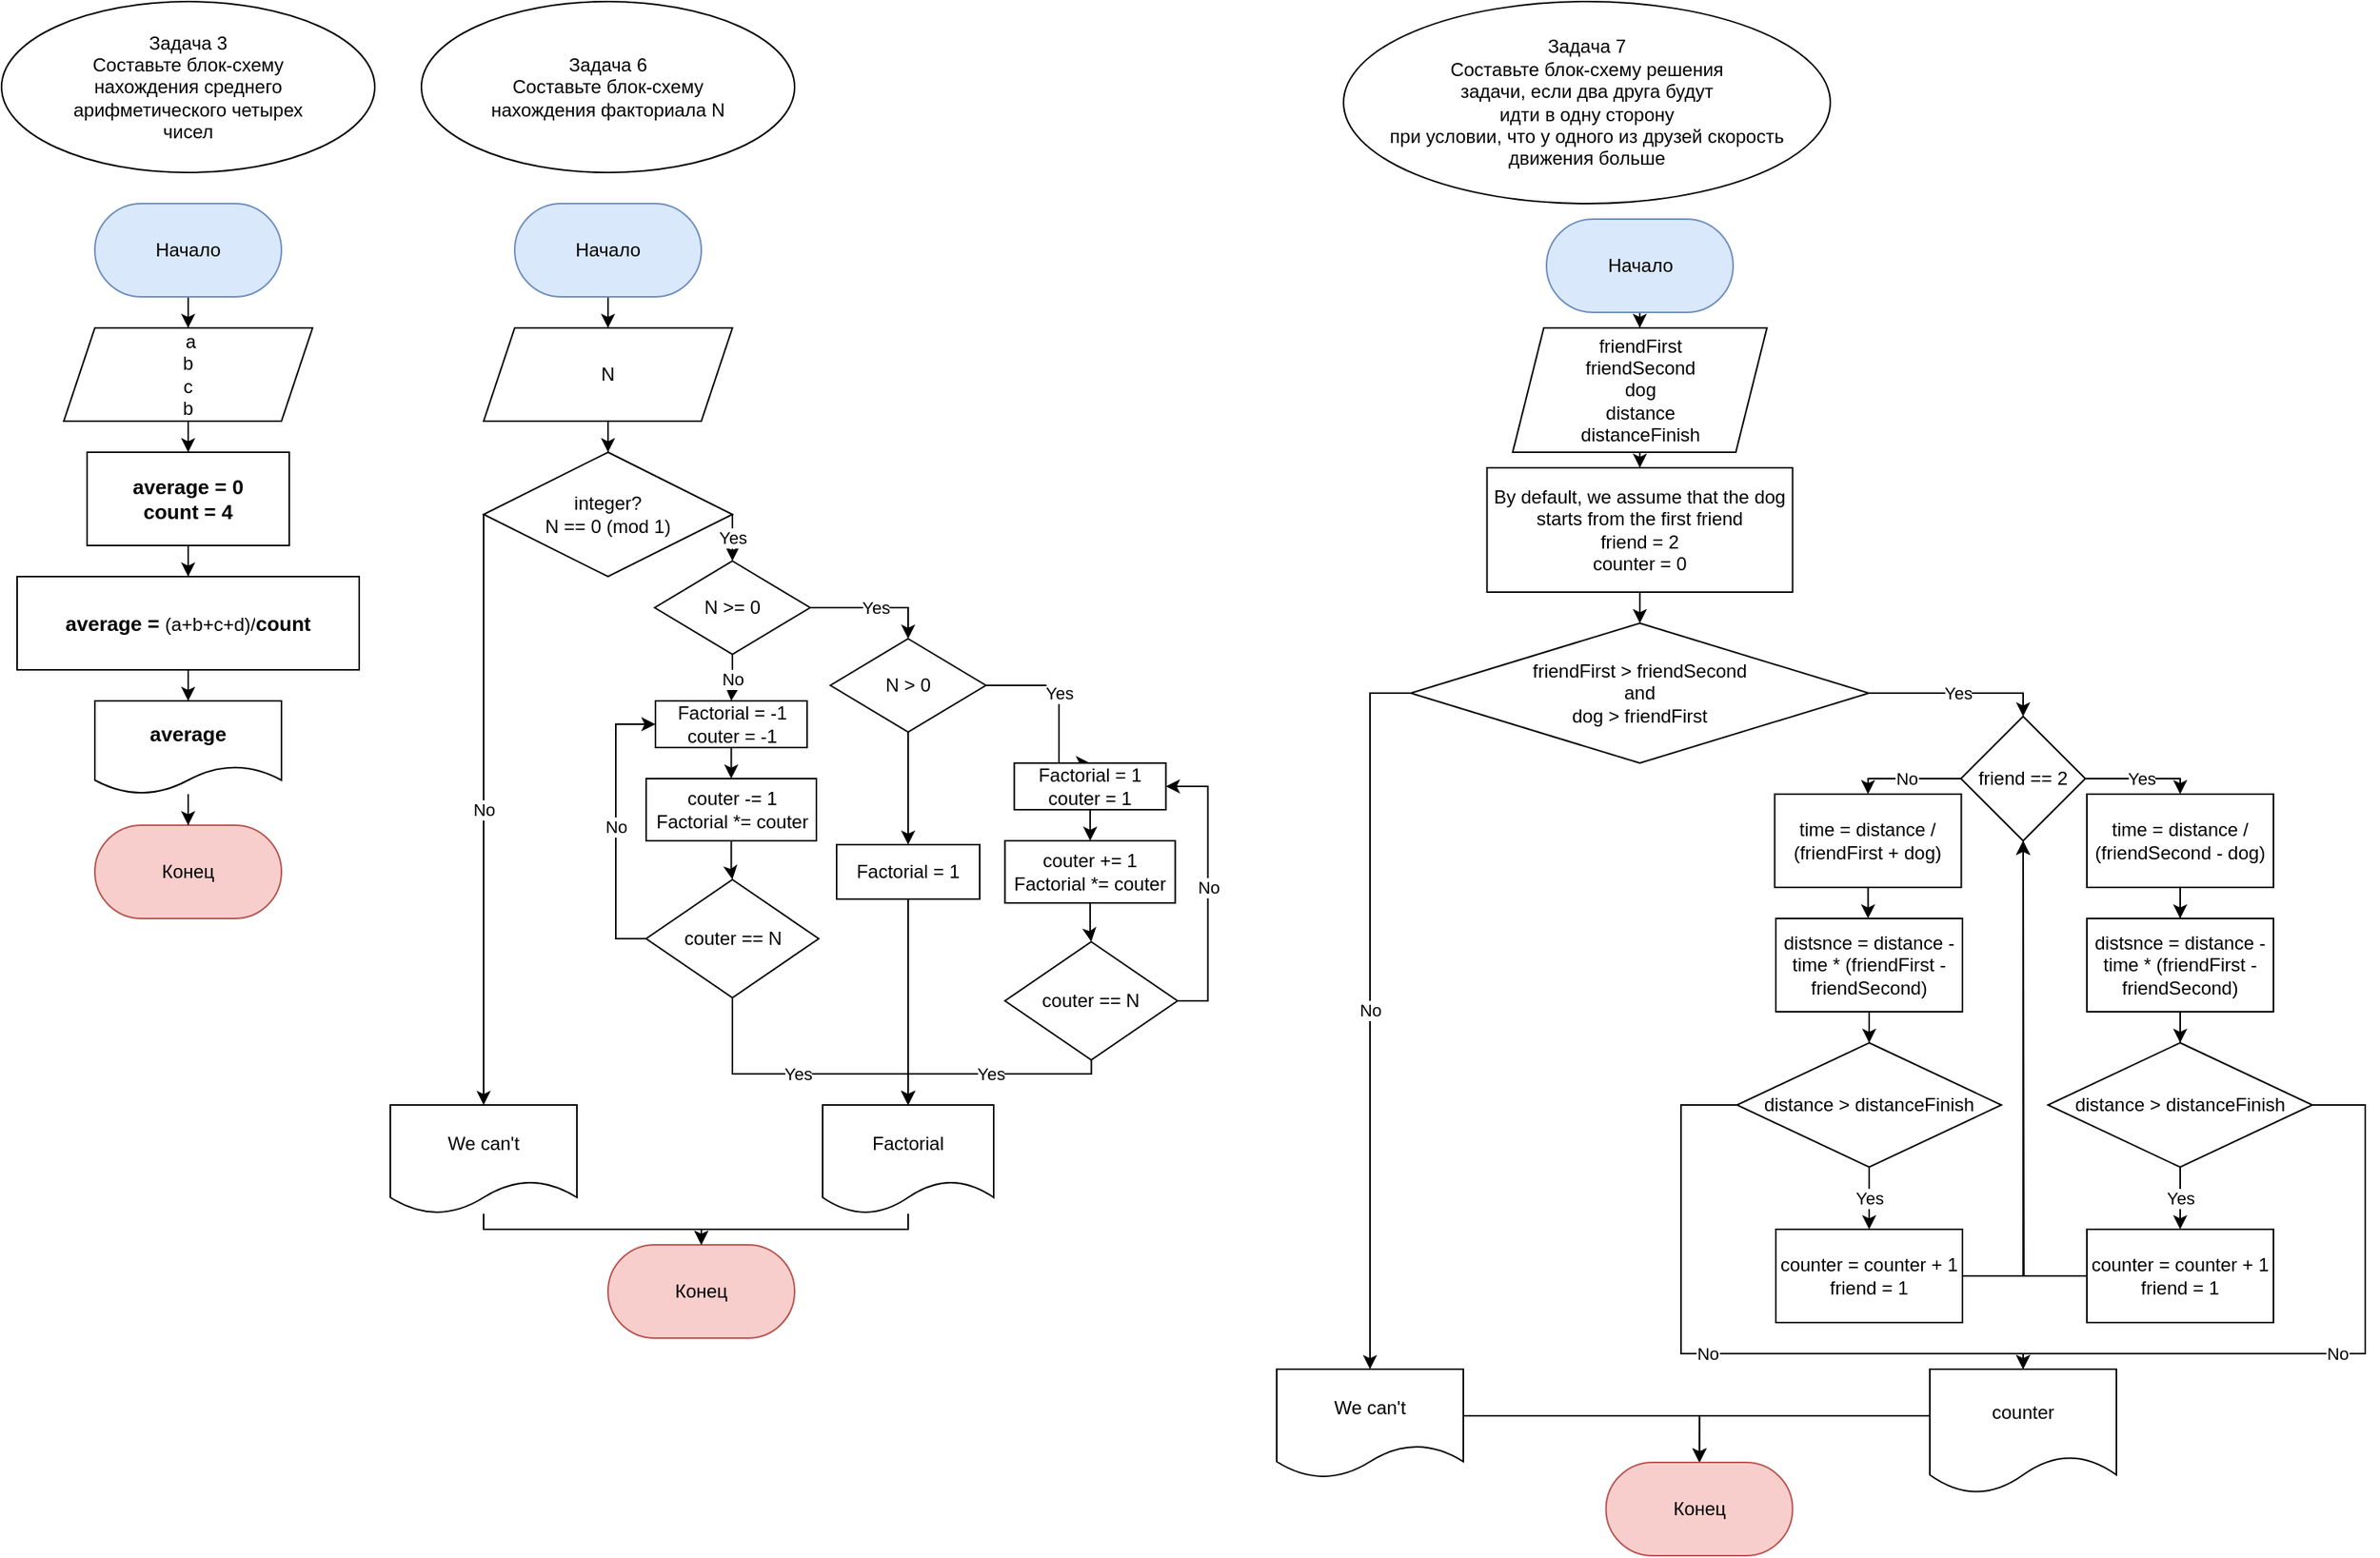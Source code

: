<mxfile version="18.2.1" type="device"><diagram id="B_TbxlwOUOZ5AtqlH3cD" name="Page-1"><mxGraphModel dx="1278" dy="539" grid="1" gridSize="10" guides="1" tooltips="1" connect="1" arrows="1" fold="1" page="1" pageScale="1" pageWidth="827" pageHeight="1169" math="0" shadow="0"><root><mxCell id="0"/><mxCell id="1" parent="0"/><mxCell id="JTLmdK84POoHQ8tzPl-W-29" value="Yes" style="edgeStyle=orthogonalEdgeStyle;rounded=0;orthogonalLoop=1;jettySize=auto;html=1;entryX=0.5;entryY=0;entryDx=0;entryDy=0;" parent="1" source="A8K76LkRxokqwqhplVGq-63" target="JTLmdK84POoHQ8tzPl-W-27" edge="1"><mxGeometry relative="1" as="geometry"><Array as="points"><mxPoint x="510" y="370"/><mxPoint x="510" y="370"/></Array></mxGeometry></mxCell><mxCell id="JTLmdK84POoHQ8tzPl-W-33" value="No" style="edgeStyle=orthogonalEdgeStyle;rounded=0;orthogonalLoop=1;jettySize=auto;html=1;entryX=0.5;entryY=0;entryDx=0;entryDy=0;" parent="1" source="A8K76LkRxokqwqhplVGq-63" target="JTLmdK84POoHQ8tzPl-W-22" edge="1"><mxGeometry relative="1" as="geometry"><Array as="points"><mxPoint x="350" y="400"/><mxPoint x="350" y="400"/></Array></mxGeometry></mxCell><mxCell id="A8K76LkRxokqwqhplVGq-63" value="integer?&lt;br&gt;N == 0 (mod 1)" style="rhombus;whiteSpace=wrap;html=1;" parent="1" vertex="1"><mxGeometry x="350" y="300" width="160" height="80" as="geometry"/></mxCell><mxCell id="JTLmdK84POoHQ8tzPl-W-1" value="Задача 3&lt;br&gt;Составьте блок-схему &lt;br&gt;нахождения среднего &lt;br&gt;арифметического четырех &lt;br&gt;чисел" style="ellipse;whiteSpace=wrap;html=1;" parent="1" vertex="1"><mxGeometry x="40" y="10" width="240" height="110" as="geometry"/></mxCell><mxCell id="JTLmdK84POoHQ8tzPl-W-4" style="edgeStyle=orthogonalEdgeStyle;rounded=0;orthogonalLoop=1;jettySize=auto;html=1;entryX=0.5;entryY=0;entryDx=0;entryDy=0;" parent="1" source="JTLmdK84POoHQ8tzPl-W-2" target="JTLmdK84POoHQ8tzPl-W-3" edge="1"><mxGeometry relative="1" as="geometry"/></mxCell><mxCell id="JTLmdK84POoHQ8tzPl-W-2" value="Начало" style="rounded=1;whiteSpace=wrap;html=1;arcSize=50;fillColor=#dae8fc;strokeColor=#6c8ebf;" parent="1" vertex="1"><mxGeometry x="100" y="140" width="120" height="60" as="geometry"/></mxCell><mxCell id="JTLmdK84POoHQ8tzPl-W-8" style="edgeStyle=orthogonalEdgeStyle;rounded=0;orthogonalLoop=1;jettySize=auto;html=1;entryX=0.5;entryY=0;entryDx=0;entryDy=0;" parent="1" source="JTLmdK84POoHQ8tzPl-W-3" target="JTLmdK84POoHQ8tzPl-W-7" edge="1"><mxGeometry relative="1" as="geometry"/></mxCell><mxCell id="JTLmdK84POoHQ8tzPl-W-3" value="&amp;nbsp;a&lt;br&gt;b&lt;br&gt;с&lt;br&gt;b" style="shape=parallelogram;perimeter=parallelogramPerimeter;whiteSpace=wrap;html=1;fixedSize=1;" parent="1" vertex="1"><mxGeometry x="80" y="220" width="160" height="60" as="geometry"/></mxCell><mxCell id="JTLmdK84POoHQ8tzPl-W-13" style="edgeStyle=orthogonalEdgeStyle;rounded=0;orthogonalLoop=1;jettySize=auto;html=1;entryX=0.5;entryY=0;entryDx=0;entryDy=0;" parent="1" source="JTLmdK84POoHQ8tzPl-W-5" target="JTLmdK84POoHQ8tzPl-W-11" edge="1"><mxGeometry relative="1" as="geometry"/></mxCell><mxCell id="JTLmdK84POoHQ8tzPl-W-5" value="&lt;strong style=&quot;font-family: Arial; font-size: 13px; text-align: start; background-color: rgb(255, 255, 255);&quot;&gt;average =&amp;nbsp;&lt;/strong&gt;(a+b+c+d)/&lt;strong style=&quot;font-family: Arial; font-size: 13px; text-align: start; background-color: rgb(255, 255, 255);&quot;&gt;count&lt;/strong&gt;" style="rounded=0;whiteSpace=wrap;html=1;" parent="1" vertex="1"><mxGeometry x="50" y="380" width="220" height="60" as="geometry"/></mxCell><mxCell id="JTLmdK84POoHQ8tzPl-W-9" style="edgeStyle=orthogonalEdgeStyle;rounded=0;orthogonalLoop=1;jettySize=auto;html=1;entryX=0.5;entryY=0;entryDx=0;entryDy=0;" parent="1" source="JTLmdK84POoHQ8tzPl-W-7" target="JTLmdK84POoHQ8tzPl-W-5" edge="1"><mxGeometry relative="1" as="geometry"/></mxCell><mxCell id="JTLmdK84POoHQ8tzPl-W-7" value="&lt;strong style=&quot;font-family: Arial; font-size: 13px; text-align: start; background-color: rgb(255, 255, 255);&quot;&gt;average = 0&lt;br&gt;count = 4&lt;br&gt;&lt;/strong&gt;" style="rounded=0;whiteSpace=wrap;html=1;" parent="1" vertex="1"><mxGeometry x="95" y="300" width="130" height="60" as="geometry"/></mxCell><mxCell id="JTLmdK84POoHQ8tzPl-W-10" value="Конец" style="rounded=1;whiteSpace=wrap;html=1;arcSize=50;fillColor=#f8cecc;strokeColor=#b85450;" parent="1" vertex="1"><mxGeometry x="100" y="540" width="120" height="60" as="geometry"/></mxCell><mxCell id="JTLmdK84POoHQ8tzPl-W-12" style="edgeStyle=orthogonalEdgeStyle;rounded=0;orthogonalLoop=1;jettySize=auto;html=1;" parent="1" source="JTLmdK84POoHQ8tzPl-W-11" target="JTLmdK84POoHQ8tzPl-W-10" edge="1"><mxGeometry relative="1" as="geometry"/></mxCell><mxCell id="JTLmdK84POoHQ8tzPl-W-11" value="&lt;strong style=&quot;font-family: Arial; font-size: 13px; text-align: start; background-color: rgb(255, 255, 255);&quot;&gt;average&lt;/strong&gt;" style="shape=document;whiteSpace=wrap;html=1;boundedLbl=1;" parent="1" vertex="1"><mxGeometry x="100" y="460" width="120" height="60" as="geometry"/></mxCell><mxCell id="JTLmdK84POoHQ8tzPl-W-14" value="Задача 6&lt;br&gt;Составьте блок-схему &lt;br/&gt;нахождения факториала N" style="ellipse;whiteSpace=wrap;html=1;" parent="1" vertex="1"><mxGeometry x="310" y="10" width="240" height="110" as="geometry"/></mxCell><mxCell id="JTLmdK84POoHQ8tzPl-W-17" style="edgeStyle=orthogonalEdgeStyle;rounded=0;orthogonalLoop=1;jettySize=auto;html=1;entryX=0.5;entryY=0;entryDx=0;entryDy=0;" parent="1" source="JTLmdK84POoHQ8tzPl-W-15" target="JTLmdK84POoHQ8tzPl-W-16" edge="1"><mxGeometry relative="1" as="geometry"/></mxCell><mxCell id="JTLmdK84POoHQ8tzPl-W-15" value="Начало" style="rounded=1;whiteSpace=wrap;html=1;arcSize=50;fillColor=#dae8fc;strokeColor=#6c8ebf;" parent="1" vertex="1"><mxGeometry x="370" y="140" width="120" height="60" as="geometry"/></mxCell><mxCell id="JTLmdK84POoHQ8tzPl-W-20" style="edgeStyle=orthogonalEdgeStyle;rounded=0;orthogonalLoop=1;jettySize=auto;html=1;entryX=0.5;entryY=0;entryDx=0;entryDy=0;" parent="1" source="JTLmdK84POoHQ8tzPl-W-16" target="A8K76LkRxokqwqhplVGq-63" edge="1"><mxGeometry relative="1" as="geometry"/></mxCell><mxCell id="JTLmdK84POoHQ8tzPl-W-16" value="N" style="shape=parallelogram;perimeter=parallelogramPerimeter;whiteSpace=wrap;html=1;fixedSize=1;" parent="1" vertex="1"><mxGeometry x="350" y="220" width="160" height="60" as="geometry"/></mxCell><mxCell id="JTLmdK84POoHQ8tzPl-W-35" style="edgeStyle=orthogonalEdgeStyle;rounded=0;orthogonalLoop=1;jettySize=auto;html=1;entryX=0.5;entryY=0;entryDx=0;entryDy=0;" parent="1" source="JTLmdK84POoHQ8tzPl-W-18" target="JTLmdK84POoHQ8tzPl-W-34" edge="1"><mxGeometry relative="1" as="geometry"/></mxCell><mxCell id="JTLmdK84POoHQ8tzPl-W-18" value="Factorial = -1&lt;br&gt;couter = -1" style="rounded=0;whiteSpace=wrap;html=1;" parent="1" vertex="1"><mxGeometry x="460.5" y="460" width="97.5" height="30" as="geometry"/></mxCell><mxCell id="JTLmdK84POoHQ8tzPl-W-21" value="Конец" style="rounded=1;whiteSpace=wrap;html=1;arcSize=50;direction=west;fillColor=#f8cecc;strokeColor=#b85450;" parent="1" vertex="1"><mxGeometry x="430" y="810" width="120" height="60" as="geometry"/></mxCell><mxCell id="JTLmdK84POoHQ8tzPl-W-55" style="edgeStyle=orthogonalEdgeStyle;rounded=0;orthogonalLoop=1;jettySize=auto;html=1;entryX=0.5;entryY=1;entryDx=0;entryDy=0;" parent="1" source="JTLmdK84POoHQ8tzPl-W-22" target="JTLmdK84POoHQ8tzPl-W-21" edge="1"><mxGeometry relative="1" as="geometry"><Array as="points"><mxPoint x="350" y="800"/><mxPoint x="490" y="800"/></Array></mxGeometry></mxCell><mxCell id="JTLmdK84POoHQ8tzPl-W-22" value="We can't" style="shape=document;whiteSpace=wrap;html=1;boundedLbl=1;" parent="1" vertex="1"><mxGeometry x="290" y="720" width="120" height="70" as="geometry"/></mxCell><mxCell id="JTLmdK84POoHQ8tzPl-W-28" value="No" style="edgeStyle=orthogonalEdgeStyle;rounded=0;orthogonalLoop=1;jettySize=auto;html=1;entryX=0.5;entryY=0;entryDx=0;entryDy=0;" parent="1" source="JTLmdK84POoHQ8tzPl-W-27" target="JTLmdK84POoHQ8tzPl-W-18" edge="1"><mxGeometry relative="1" as="geometry"/></mxCell><mxCell id="JTLmdK84POoHQ8tzPl-W-31" value="Yes" style="edgeStyle=orthogonalEdgeStyle;rounded=0;orthogonalLoop=1;jettySize=auto;html=1;entryX=0.5;entryY=0;entryDx=0;entryDy=0;" parent="1" source="JTLmdK84POoHQ8tzPl-W-27" target="JTLmdK84POoHQ8tzPl-W-30" edge="1"><mxGeometry relative="1" as="geometry"/></mxCell><mxCell id="JTLmdK84POoHQ8tzPl-W-27" value="N &amp;gt;= 0" style="rhombus;whiteSpace=wrap;html=1;" parent="1" vertex="1"><mxGeometry x="460" y="370" width="100" height="60" as="geometry"/></mxCell><mxCell id="JTLmdK84POoHQ8tzPl-W-52" style="edgeStyle=orthogonalEdgeStyle;rounded=0;orthogonalLoop=1;jettySize=auto;html=1;entryX=0.5;entryY=0;entryDx=0;entryDy=0;" parent="1" source="JTLmdK84POoHQ8tzPl-W-30" target="JTLmdK84POoHQ8tzPl-W-45" edge="1"><mxGeometry relative="1" as="geometry"><Array as="points"><mxPoint x="720" y="450"/></Array></mxGeometry></mxCell><mxCell id="JTLmdK84POoHQ8tzPl-W-53" value="Yes" style="edgeLabel;html=1;align=center;verticalAlign=middle;resizable=0;points=[];" parent="JTLmdK84POoHQ8tzPl-W-52" vertex="1" connectable="0"><mxGeometry x="-0.115" relative="1" as="geometry"><mxPoint as="offset"/></mxGeometry></mxCell><mxCell id="JTLmdK84POoHQ8tzPl-W-60" style="edgeStyle=orthogonalEdgeStyle;rounded=0;orthogonalLoop=1;jettySize=auto;html=1;entryX=0.5;entryY=0;entryDx=0;entryDy=0;" parent="1" source="JTLmdK84POoHQ8tzPl-W-30" target="JTLmdK84POoHQ8tzPl-W-59" edge="1"><mxGeometry relative="1" as="geometry"/></mxCell><mxCell id="JTLmdK84POoHQ8tzPl-W-30" value="N &amp;gt; 0" style="rhombus;whiteSpace=wrap;html=1;" parent="1" vertex="1"><mxGeometry x="573" y="420" width="100" height="60" as="geometry"/></mxCell><mxCell id="JTLmdK84POoHQ8tzPl-W-37" style="edgeStyle=orthogonalEdgeStyle;rounded=0;orthogonalLoop=1;jettySize=auto;html=1;entryX=0.5;entryY=0;entryDx=0;entryDy=0;" parent="1" source="JTLmdK84POoHQ8tzPl-W-34" target="JTLmdK84POoHQ8tzPl-W-36" edge="1"><mxGeometry relative="1" as="geometry"/></mxCell><mxCell id="JTLmdK84POoHQ8tzPl-W-34" value="couter -= 1&lt;br&gt;Factorial *= couter" style="rounded=0;whiteSpace=wrap;html=1;" parent="1" vertex="1"><mxGeometry x="454.5" y="510" width="109.5" height="40" as="geometry"/></mxCell><mxCell id="JTLmdK84POoHQ8tzPl-W-38" value="No" style="edgeStyle=orthogonalEdgeStyle;rounded=0;orthogonalLoop=1;jettySize=auto;html=1;entryX=0;entryY=0.5;entryDx=0;entryDy=0;" parent="1" source="JTLmdK84POoHQ8tzPl-W-36" target="JTLmdK84POoHQ8tzPl-W-18" edge="1"><mxGeometry relative="1" as="geometry"><Array as="points"><mxPoint x="435" y="613"/><mxPoint x="435" y="475"/></Array></mxGeometry></mxCell><mxCell id="JTLmdK84POoHQ8tzPl-W-40" value="Yes" style="edgeStyle=orthogonalEdgeStyle;rounded=0;orthogonalLoop=1;jettySize=auto;html=1;entryX=0.5;entryY=0;entryDx=0;entryDy=0;" parent="1" source="JTLmdK84POoHQ8tzPl-W-36" target="JTLmdK84POoHQ8tzPl-W-54" edge="1"><mxGeometry relative="1" as="geometry"><mxPoint x="508.625" y="720" as="targetPoint"/><Array as="points"><mxPoint x="510" y="700"/><mxPoint x="623" y="700"/></Array></mxGeometry></mxCell><mxCell id="JTLmdK84POoHQ8tzPl-W-36" value="couter == N" style="rhombus;whiteSpace=wrap;html=1;" parent="1" vertex="1"><mxGeometry x="454.5" y="575" width="111" height="76" as="geometry"/></mxCell><mxCell id="JTLmdK84POoHQ8tzPl-W-44" style="edgeStyle=orthogonalEdgeStyle;rounded=0;orthogonalLoop=1;jettySize=auto;html=1;entryX=0.5;entryY=0;entryDx=0;entryDy=0;" parent="1" source="JTLmdK84POoHQ8tzPl-W-45" target="JTLmdK84POoHQ8tzPl-W-47" edge="1"><mxGeometry relative="1" as="geometry"/></mxCell><mxCell id="JTLmdK84POoHQ8tzPl-W-45" value="Factorial = 1&lt;br&gt;couter = 1" style="rounded=0;whiteSpace=wrap;html=1;" parent="1" vertex="1"><mxGeometry x="691.25" y="500" width="97.5" height="30" as="geometry"/></mxCell><mxCell id="JTLmdK84POoHQ8tzPl-W-46" style="edgeStyle=orthogonalEdgeStyle;rounded=0;orthogonalLoop=1;jettySize=auto;html=1;entryX=0.5;entryY=0;entryDx=0;entryDy=0;" parent="1" source="JTLmdK84POoHQ8tzPl-W-47" target="JTLmdK84POoHQ8tzPl-W-50" edge="1"><mxGeometry relative="1" as="geometry"/></mxCell><mxCell id="JTLmdK84POoHQ8tzPl-W-47" value="couter += 1&lt;br&gt;Factorial *= couter" style="rounded=0;whiteSpace=wrap;html=1;" parent="1" vertex="1"><mxGeometry x="685.25" y="550" width="109.5" height="40" as="geometry"/></mxCell><mxCell id="JTLmdK84POoHQ8tzPl-W-48" value="No" style="edgeStyle=orthogonalEdgeStyle;rounded=0;orthogonalLoop=1;jettySize=auto;html=1;entryX=1;entryY=0.5;entryDx=0;entryDy=0;" parent="1" source="JTLmdK84POoHQ8tzPl-W-50" target="JTLmdK84POoHQ8tzPl-W-45" edge="1"><mxGeometry relative="1" as="geometry"><Array as="points"><mxPoint x="815.75" y="653"/><mxPoint x="815.75" y="515"/></Array></mxGeometry></mxCell><mxCell id="JTLmdK84POoHQ8tzPl-W-49" value="Yes" style="edgeStyle=orthogonalEdgeStyle;rounded=0;orthogonalLoop=1;jettySize=auto;html=1;entryX=0.5;entryY=0;entryDx=0;entryDy=0;" parent="1" source="JTLmdK84POoHQ8tzPl-W-50" target="JTLmdK84POoHQ8tzPl-W-54" edge="1"><mxGeometry relative="1" as="geometry"><mxPoint x="739.75" y="720" as="targetPoint"/><Array as="points"><mxPoint x="741" y="700"/><mxPoint x="623" y="700"/></Array></mxGeometry></mxCell><mxCell id="JTLmdK84POoHQ8tzPl-W-50" value="couter == N" style="rhombus;whiteSpace=wrap;html=1;" parent="1" vertex="1"><mxGeometry x="685.25" y="615" width="111" height="76" as="geometry"/></mxCell><mxCell id="JTLmdK84POoHQ8tzPl-W-57" style="edgeStyle=orthogonalEdgeStyle;rounded=0;orthogonalLoop=1;jettySize=auto;html=1;entryX=0.5;entryY=1;entryDx=0;entryDy=0;" parent="1" source="JTLmdK84POoHQ8tzPl-W-54" target="JTLmdK84POoHQ8tzPl-W-21" edge="1"><mxGeometry relative="1" as="geometry"><Array as="points"><mxPoint x="623" y="800"/><mxPoint x="490" y="800"/></Array></mxGeometry></mxCell><mxCell id="JTLmdK84POoHQ8tzPl-W-54" value="Factorial" style="shape=document;whiteSpace=wrap;html=1;boundedLbl=1;" parent="1" vertex="1"><mxGeometry x="568" y="720" width="110" height="70" as="geometry"/></mxCell><mxCell id="JTLmdK84POoHQ8tzPl-W-61" style="edgeStyle=orthogonalEdgeStyle;rounded=0;orthogonalLoop=1;jettySize=auto;html=1;entryX=0.5;entryY=0;entryDx=0;entryDy=0;" parent="1" source="JTLmdK84POoHQ8tzPl-W-59" target="JTLmdK84POoHQ8tzPl-W-54" edge="1"><mxGeometry relative="1" as="geometry"/></mxCell><mxCell id="JTLmdK84POoHQ8tzPl-W-59" value="Factorial = 1" style="rounded=0;whiteSpace=wrap;html=1;" parent="1" vertex="1"><mxGeometry x="577" y="552.5" width="92" height="35" as="geometry"/></mxCell><mxCell id="JTLmdK84POoHQ8tzPl-W-62" value="Задача 7&lt;br/&gt;Составьте блок-схему решения &lt;br/&gt;задачи, если два друга будут &lt;br/&gt;идти в одну сторону&lt;br/&gt;при условии, что у одного из друзей скорость движения больше" style="ellipse;whiteSpace=wrap;html=1;" parent="1" vertex="1"><mxGeometry x="903" y="10" width="313" height="130" as="geometry"/></mxCell><mxCell id="QdZ_mMBeCOygRg9j6HPf-3" style="edgeStyle=orthogonalEdgeStyle;rounded=0;orthogonalLoop=1;jettySize=auto;html=1;entryX=0.5;entryY=0;entryDx=0;entryDy=0;" parent="1" source="QdZ_mMBeCOygRg9j6HPf-1" target="QdZ_mMBeCOygRg9j6HPf-2" edge="1"><mxGeometry relative="1" as="geometry"/></mxCell><mxCell id="QdZ_mMBeCOygRg9j6HPf-1" value="Начало" style="rounded=1;whiteSpace=wrap;html=1;arcSize=50;fillColor=#dae8fc;strokeColor=#6c8ebf;" parent="1" vertex="1"><mxGeometry x="1033.5" y="150" width="120" height="60" as="geometry"/></mxCell><mxCell id="QdZ_mMBeCOygRg9j6HPf-15" style="edgeStyle=orthogonalEdgeStyle;rounded=0;orthogonalLoop=1;jettySize=auto;html=1;" parent="1" source="QdZ_mMBeCOygRg9j6HPf-2" target="QdZ_mMBeCOygRg9j6HPf-6" edge="1"><mxGeometry relative="1" as="geometry"/></mxCell><mxCell id="QdZ_mMBeCOygRg9j6HPf-2" value="friendFirst&lt;br&gt;friendSecond&lt;br&gt;dog&lt;br&gt;distance&lt;br&gt;distanceFinish" style="shape=parallelogram;perimeter=parallelogramPerimeter;whiteSpace=wrap;html=1;fixedSize=1;" parent="1" vertex="1"><mxGeometry x="1011.75" y="220" width="163.5" height="80" as="geometry"/></mxCell><mxCell id="kWi1EZ6GqVvUhdwj4KzH-5" style="edgeStyle=orthogonalEdgeStyle;rounded=0;orthogonalLoop=1;jettySize=auto;html=1;entryX=0.5;entryY=0;entryDx=0;entryDy=0;" edge="1" parent="1" source="QdZ_mMBeCOygRg9j6HPf-6" target="QdZ_mMBeCOygRg9j6HPf-8"><mxGeometry relative="1" as="geometry"/></mxCell><mxCell id="QdZ_mMBeCOygRg9j6HPf-6" value="By default, we assume that the dog starts from the first friend&lt;br&gt;friend = 2&lt;br&gt;counter = 0" style="rounded=0;whiteSpace=wrap;html=1;" parent="1" vertex="1"><mxGeometry x="995.25" y="310" width="196.5" height="80" as="geometry"/></mxCell><mxCell id="QdZ_mMBeCOygRg9j6HPf-14" value="No" style="edgeStyle=orthogonalEdgeStyle;rounded=0;orthogonalLoop=1;jettySize=auto;html=1;entryX=0.5;entryY=0;entryDx=0;entryDy=0;exitX=0;exitY=0.5;exitDx=0;exitDy=0;" parent="1" source="QdZ_mMBeCOygRg9j6HPf-8" target="QdZ_mMBeCOygRg9j6HPf-10" edge="1"><mxGeometry relative="1" as="geometry"><Array as="points"><mxPoint x="920" y="455"/></Array></mxGeometry></mxCell><mxCell id="kWi1EZ6GqVvUhdwj4KzH-4" value="Yes" style="edgeStyle=orthogonalEdgeStyle;rounded=0;orthogonalLoop=1;jettySize=auto;html=1;" edge="1" parent="1" source="QdZ_mMBeCOygRg9j6HPf-8" target="kWi1EZ6GqVvUhdwj4KzH-6"><mxGeometry relative="1" as="geometry"><mxPoint x="1350" y="580" as="targetPoint"/><Array as="points"><mxPoint x="1340" y="455"/></Array></mxGeometry></mxCell><mxCell id="QdZ_mMBeCOygRg9j6HPf-8" value="friendFirst &amp;gt;&amp;nbsp;&lt;span style=&quot;&quot;&gt;friendSecond&lt;br&gt;and&lt;br&gt;dog &amp;gt; friendFirst&lt;br&gt;&lt;/span&gt;" style="rhombus;whiteSpace=wrap;html=1;" parent="1" vertex="1"><mxGeometry x="946.19" y="410" width="294.62" height="90" as="geometry"/></mxCell><mxCell id="kWi1EZ6GqVvUhdwj4KzH-41" style="edgeStyle=orthogonalEdgeStyle;rounded=0;orthogonalLoop=1;jettySize=auto;html=1;entryX=0.5;entryY=0;entryDx=0;entryDy=0;" edge="1" parent="1" source="QdZ_mMBeCOygRg9j6HPf-10" target="kWi1EZ6GqVvUhdwj4KzH-12"><mxGeometry relative="1" as="geometry"><Array as="points"><mxPoint x="1132" y="920"/></Array></mxGeometry></mxCell><mxCell id="QdZ_mMBeCOygRg9j6HPf-10" value="We can't" style="shape=document;whiteSpace=wrap;html=1;boundedLbl=1;" parent="1" vertex="1"><mxGeometry x="860" y="890" width="120" height="70" as="geometry"/></mxCell><mxCell id="kWi1EZ6GqVvUhdwj4KzH-35" value="Yes" style="edgeStyle=orthogonalEdgeStyle;rounded=0;orthogonalLoop=1;jettySize=auto;html=1;entryX=0.5;entryY=0;entryDx=0;entryDy=0;" edge="1" parent="1" source="kWi1EZ6GqVvUhdwj4KzH-6" target="kWi1EZ6GqVvUhdwj4KzH-17"><mxGeometry relative="1" as="geometry"><Array as="points"><mxPoint x="1441" y="510"/></Array></mxGeometry></mxCell><mxCell id="kWi1EZ6GqVvUhdwj4KzH-36" value="No" style="edgeStyle=orthogonalEdgeStyle;rounded=0;orthogonalLoop=1;jettySize=auto;html=1;entryX=0.5;entryY=0;entryDx=0;entryDy=0;" edge="1" parent="1" source="kWi1EZ6GqVvUhdwj4KzH-6" target="kWi1EZ6GqVvUhdwj4KzH-29"><mxGeometry relative="1" as="geometry"><Array as="points"><mxPoint x="1240" y="510"/></Array></mxGeometry></mxCell><mxCell id="kWi1EZ6GqVvUhdwj4KzH-6" value="friend == 2" style="rhombus;whiteSpace=wrap;html=1;" vertex="1" parent="1"><mxGeometry x="1300" y="470" width="80" height="80" as="geometry"/></mxCell><mxCell id="kWi1EZ6GqVvUhdwj4KzH-13" value="" style="edgeStyle=orthogonalEdgeStyle;rounded=0;orthogonalLoop=1;jettySize=auto;html=1;" edge="1" parent="1" source="kWi1EZ6GqVvUhdwj4KzH-10" target="kWi1EZ6GqVvUhdwj4KzH-12"><mxGeometry relative="1" as="geometry"><Array as="points"><mxPoint x="1132" y="920"/></Array></mxGeometry></mxCell><mxCell id="kWi1EZ6GqVvUhdwj4KzH-10" value="counter" style="shape=document;whiteSpace=wrap;html=1;boundedLbl=1;" vertex="1" parent="1"><mxGeometry x="1280" y="890" width="120" height="80" as="geometry"/></mxCell><mxCell id="kWi1EZ6GqVvUhdwj4KzH-12" value="Конец" style="rounded=1;whiteSpace=wrap;html=1;arcSize=50;fillColor=#f8cecc;strokeColor=#b85450;" vertex="1" parent="1"><mxGeometry x="1071.75" y="950" width="120" height="60" as="geometry"/></mxCell><mxCell id="kWi1EZ6GqVvUhdwj4KzH-25" value="" style="edgeStyle=orthogonalEdgeStyle;rounded=0;orthogonalLoop=1;jettySize=auto;html=1;" edge="1" parent="1" source="kWi1EZ6GqVvUhdwj4KzH-17" target="kWi1EZ6GqVvUhdwj4KzH-18"><mxGeometry relative="1" as="geometry"/></mxCell><mxCell id="kWi1EZ6GqVvUhdwj4KzH-17" value="time = distance / (friendSecond - dog)" style="rounded=0;whiteSpace=wrap;html=1;" vertex="1" parent="1"><mxGeometry x="1381" y="520" width="120" height="60" as="geometry"/></mxCell><mxCell id="kWi1EZ6GqVvUhdwj4KzH-26" value="" style="edgeStyle=orthogonalEdgeStyle;rounded=0;orthogonalLoop=1;jettySize=auto;html=1;" edge="1" parent="1" source="kWi1EZ6GqVvUhdwj4KzH-18" target="kWi1EZ6GqVvUhdwj4KzH-19"><mxGeometry relative="1" as="geometry"/></mxCell><mxCell id="kWi1EZ6GqVvUhdwj4KzH-18" value="distsnce = distance - time * (friendFirst - friendSecond)" style="rounded=0;whiteSpace=wrap;html=1;" vertex="1" parent="1"><mxGeometry x="1381" y="600" width="120" height="60" as="geometry"/></mxCell><mxCell id="kWi1EZ6GqVvUhdwj4KzH-27" value="Yes" style="edgeStyle=orthogonalEdgeStyle;rounded=0;orthogonalLoop=1;jettySize=auto;html=1;" edge="1" parent="1" source="kWi1EZ6GqVvUhdwj4KzH-19" target="kWi1EZ6GqVvUhdwj4KzH-21"><mxGeometry relative="1" as="geometry"/></mxCell><mxCell id="kWi1EZ6GqVvUhdwj4KzH-40" value="No" style="edgeStyle=orthogonalEdgeStyle;rounded=0;orthogonalLoop=1;jettySize=auto;html=1;exitX=1;exitY=0.5;exitDx=0;exitDy=0;entryX=0.5;entryY=0;entryDx=0;entryDy=0;" edge="1" parent="1" source="kWi1EZ6GqVvUhdwj4KzH-19" target="kWi1EZ6GqVvUhdwj4KzH-10"><mxGeometry relative="1" as="geometry"><Array as="points"><mxPoint x="1560" y="720"/><mxPoint x="1560" y="880"/><mxPoint x="1340" y="880"/></Array></mxGeometry></mxCell><mxCell id="kWi1EZ6GqVvUhdwj4KzH-19" value="&lt;span style=&quot;&quot;&gt;distance &amp;gt; distanceFinish&lt;/span&gt;" style="rhombus;whiteSpace=wrap;html=1;" vertex="1" parent="1"><mxGeometry x="1356" y="680" width="170" height="80" as="geometry"/></mxCell><mxCell id="kWi1EZ6GqVvUhdwj4KzH-38" style="edgeStyle=orthogonalEdgeStyle;rounded=0;orthogonalLoop=1;jettySize=auto;html=1;" edge="1" parent="1" source="kWi1EZ6GqVvUhdwj4KzH-21"><mxGeometry relative="1" as="geometry"><mxPoint x="1340" y="550" as="targetPoint"/></mxGeometry></mxCell><mxCell id="kWi1EZ6GqVvUhdwj4KzH-21" value="counter = counter + 1&lt;br&gt;friend = 1" style="rounded=0;whiteSpace=wrap;html=1;" vertex="1" parent="1"><mxGeometry x="1381" y="800" width="120" height="60" as="geometry"/></mxCell><mxCell id="kWi1EZ6GqVvUhdwj4KzH-28" value="" style="edgeStyle=orthogonalEdgeStyle;rounded=0;orthogonalLoop=1;jettySize=auto;html=1;" edge="1" parent="1" source="kWi1EZ6GqVvUhdwj4KzH-29" target="kWi1EZ6GqVvUhdwj4KzH-31"><mxGeometry relative="1" as="geometry"/></mxCell><mxCell id="kWi1EZ6GqVvUhdwj4KzH-29" value="time = distance / (friendFirst + dog)" style="rounded=0;whiteSpace=wrap;html=1;" vertex="1" parent="1"><mxGeometry x="1180.25" y="520" width="120" height="60" as="geometry"/></mxCell><mxCell id="kWi1EZ6GqVvUhdwj4KzH-30" value="" style="edgeStyle=orthogonalEdgeStyle;rounded=0;orthogonalLoop=1;jettySize=auto;html=1;" edge="1" parent="1" source="kWi1EZ6GqVvUhdwj4KzH-31" target="kWi1EZ6GqVvUhdwj4KzH-33"><mxGeometry relative="1" as="geometry"/></mxCell><mxCell id="kWi1EZ6GqVvUhdwj4KzH-31" value="distsnce = distance - time * (friendFirst - friendSecond)" style="rounded=0;whiteSpace=wrap;html=1;" vertex="1" parent="1"><mxGeometry x="1181" y="600" width="120" height="60" as="geometry"/></mxCell><mxCell id="kWi1EZ6GqVvUhdwj4KzH-32" value="Yes" style="edgeStyle=orthogonalEdgeStyle;rounded=0;orthogonalLoop=1;jettySize=auto;html=1;" edge="1" parent="1" source="kWi1EZ6GqVvUhdwj4KzH-33" target="kWi1EZ6GqVvUhdwj4KzH-34"><mxGeometry relative="1" as="geometry"/></mxCell><mxCell id="kWi1EZ6GqVvUhdwj4KzH-39" value="No" style="edgeStyle=orthogonalEdgeStyle;rounded=0;orthogonalLoop=1;jettySize=auto;html=1;entryX=0.5;entryY=0;entryDx=0;entryDy=0;" edge="1" parent="1" source="kWi1EZ6GqVvUhdwj4KzH-33" target="kWi1EZ6GqVvUhdwj4KzH-10"><mxGeometry relative="1" as="geometry"><Array as="points"><mxPoint x="1120" y="720"/><mxPoint x="1120" y="880"/><mxPoint x="1340" y="880"/></Array></mxGeometry></mxCell><mxCell id="kWi1EZ6GqVvUhdwj4KzH-33" value="&lt;span style=&quot;&quot;&gt;distance &amp;gt; distanceFinish&lt;/span&gt;" style="rhombus;whiteSpace=wrap;html=1;" vertex="1" parent="1"><mxGeometry x="1156" y="680" width="170" height="80" as="geometry"/></mxCell><mxCell id="kWi1EZ6GqVvUhdwj4KzH-37" style="edgeStyle=orthogonalEdgeStyle;rounded=0;orthogonalLoop=1;jettySize=auto;html=1;entryX=0.5;entryY=1;entryDx=0;entryDy=0;" edge="1" parent="1" source="kWi1EZ6GqVvUhdwj4KzH-34" target="kWi1EZ6GqVvUhdwj4KzH-6"><mxGeometry relative="1" as="geometry"><Array as="points"><mxPoint x="1340" y="830"/></Array></mxGeometry></mxCell><mxCell id="kWi1EZ6GqVvUhdwj4KzH-34" value="counter = counter + 1&lt;br&gt;friend = 1" style="rounded=0;whiteSpace=wrap;html=1;" vertex="1" parent="1"><mxGeometry x="1181" y="800" width="120" height="60" as="geometry"/></mxCell></root></mxGraphModel></diagram></mxfile>